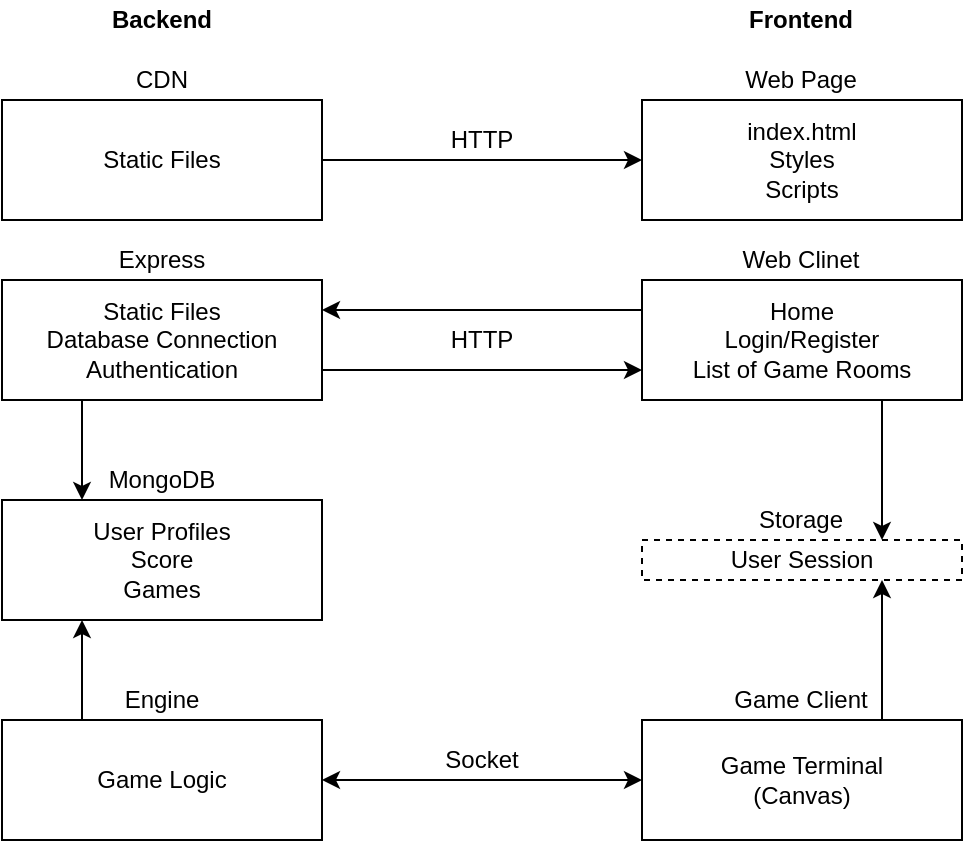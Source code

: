 <mxfile>
    <diagram id="oNBp3zUX73omRrKH5Hox" name="Page-1">
        <mxGraphModel dx="785" dy="457" grid="1" gridSize="10" guides="1" tooltips="1" connect="1" arrows="1" fold="1" page="1" pageScale="1" pageWidth="1600" pageHeight="900" math="0" shadow="0">
            <root>
                <mxCell id="0"/>
                <mxCell id="1" parent="0"/>
                <mxCell id="23" style="edgeStyle=none;html=1;exitX=0;exitY=0.25;exitDx=0;exitDy=0;entryX=1;entryY=0.25;entryDx=0;entryDy=0;" edge="1" parent="1" source="4" target="9">
                    <mxGeometry relative="1" as="geometry"/>
                </mxCell>
                <mxCell id="17" style="edgeStyle=none;html=1;exitX=0;exitY=0.5;exitDx=0;exitDy=0;entryX=1;entryY=0.5;entryDx=0;entryDy=0;startArrow=classic;startFill=1;" parent="1" source="7" target="14" edge="1">
                    <mxGeometry relative="1" as="geometry"/>
                </mxCell>
                <mxCell id="10" value="" style="endArrow=classic;html=1;exitX=1;exitY=0.75;exitDx=0;exitDy=0;entryX=0;entryY=0.75;entryDx=0;entryDy=0;" parent="1" source="9" target="4" edge="1">
                    <mxGeometry width="50" height="50" relative="1" as="geometry">
                        <mxPoint x="660" y="380" as="sourcePoint"/>
                        <mxPoint x="710" y="330" as="targetPoint"/>
                    </mxGeometry>
                </mxCell>
                <mxCell id="18" value="HTTP" style="text;html=1;strokeColor=none;fillColor=none;align=center;verticalAlign=middle;whiteSpace=wrap;rounded=0;" vertex="1" parent="1">
                    <mxGeometry x="560" y="250" width="80" height="20" as="geometry"/>
                </mxCell>
                <mxCell id="19" value="Socket" style="text;html=1;strokeColor=none;fillColor=none;align=center;verticalAlign=middle;whiteSpace=wrap;rounded=0;" vertex="1" parent="1">
                    <mxGeometry x="560" y="460" width="80" height="20" as="geometry"/>
                </mxCell>
                <mxCell id="28" style="edgeStyle=none;html=1;exitX=1;exitY=0.5;exitDx=0;exitDy=0;entryX=0;entryY=0.5;entryDx=0;entryDy=0;startArrow=none;startFill=0;endArrow=classic;endFill=1;" edge="1" parent="1" source="21" target="24">
                    <mxGeometry relative="1" as="geometry"/>
                </mxCell>
                <mxCell id="27" value="HTTP" style="text;html=1;strokeColor=none;fillColor=none;align=center;verticalAlign=middle;whiteSpace=wrap;rounded=0;" vertex="1" parent="1">
                    <mxGeometry x="560" y="150" width="80" height="20" as="geometry"/>
                </mxCell>
                <mxCell id="3" value="Frontend" style="text;html=1;strokeColor=none;fillColor=none;align=center;verticalAlign=middle;whiteSpace=wrap;rounded=0;fontStyle=1" parent="1" vertex="1">
                    <mxGeometry x="713.333" y="90" width="93.333" height="20" as="geometry"/>
                </mxCell>
                <mxCell id="35" style="edgeStyle=none;html=1;exitX=0.75;exitY=1;exitDx=0;exitDy=0;entryX=0.75;entryY=0;entryDx=0;entryDy=0;startArrow=none;startFill=0;endArrow=classic;endFill=1;" edge="1" parent="1" source="4" target="31">
                    <mxGeometry relative="1" as="geometry"/>
                </mxCell>
                <mxCell id="4" value="Home&lt;br&gt;Login/Register&lt;br&gt;List of Game Rooms" style="rounded=0;whiteSpace=wrap;html=1;" parent="1" vertex="1">
                    <mxGeometry x="680" y="230" width="160" height="60" as="geometry"/>
                </mxCell>
                <mxCell id="5" value="Web Clinet" style="text;html=1;strokeColor=none;fillColor=none;align=center;verticalAlign=middle;whiteSpace=wrap;rounded=0;" parent="1" vertex="1">
                    <mxGeometry x="713.333" y="210" width="93.333" height="20" as="geometry"/>
                </mxCell>
                <mxCell id="6" value="Game Client" style="text;html=1;strokeColor=none;fillColor=none;align=center;verticalAlign=middle;whiteSpace=wrap;rounded=0;" parent="1" vertex="1">
                    <mxGeometry x="713.333" y="430" width="93.333" height="20" as="geometry"/>
                </mxCell>
                <mxCell id="36" style="edgeStyle=none;html=1;exitX=0.75;exitY=0;exitDx=0;exitDy=0;entryX=0.75;entryY=1;entryDx=0;entryDy=0;startArrow=none;startFill=0;endArrow=classic;endFill=1;" edge="1" parent="1" source="7" target="31">
                    <mxGeometry relative="1" as="geometry"/>
                </mxCell>
                <mxCell id="7" value="Game Terminal&lt;br&gt;(Canvas)" style="rounded=0;whiteSpace=wrap;html=1;" parent="1" vertex="1">
                    <mxGeometry x="680" y="450" width="160" height="60" as="geometry"/>
                </mxCell>
                <mxCell id="24" value="index.html&lt;br&gt;Styles&lt;br&gt;Scripts" style="rounded=0;whiteSpace=wrap;html=1;" vertex="1" parent="1">
                    <mxGeometry x="680" y="140" width="160" height="60" as="geometry"/>
                </mxCell>
                <mxCell id="30" value="Web Page" style="text;html=1;strokeColor=none;fillColor=none;align=center;verticalAlign=middle;whiteSpace=wrap;rounded=0;" vertex="1" parent="1">
                    <mxGeometry x="713.333" y="120" width="93.333" height="20" as="geometry"/>
                </mxCell>
                <mxCell id="31" value="User Session" style="rounded=0;whiteSpace=wrap;html=1;dashed=1;" vertex="1" parent="1">
                    <mxGeometry x="680" y="360" width="160" height="20" as="geometry"/>
                </mxCell>
                <mxCell id="32" value="Storage" style="text;html=1;strokeColor=none;fillColor=none;align=center;verticalAlign=middle;whiteSpace=wrap;rounded=0;" vertex="1" parent="1">
                    <mxGeometry x="713.337" y="340" width="93.333" height="20" as="geometry"/>
                </mxCell>
                <mxCell id="2" value="Backend" style="text;html=1;strokeColor=none;fillColor=none;align=center;verticalAlign=middle;whiteSpace=wrap;rounded=0;fontStyle=1" parent="1" vertex="1">
                    <mxGeometry x="400" y="90" width="80" height="20" as="geometry"/>
                </mxCell>
                <mxCell id="8" value="Express" style="text;html=1;strokeColor=none;fillColor=none;align=center;verticalAlign=middle;whiteSpace=wrap;rounded=0;" parent="1" vertex="1">
                    <mxGeometry x="400" y="210" width="80" height="20" as="geometry"/>
                </mxCell>
                <mxCell id="9" value="Static Files&lt;br&gt;Database Connection&lt;br&gt;Authentication" style="rounded=0;whiteSpace=wrap;html=1;" parent="1" vertex="1">
                    <mxGeometry x="360" y="230" width="160" height="60" as="geometry"/>
                </mxCell>
                <mxCell id="11" value="User Profiles&lt;br&gt;Score&lt;br&gt;Games" style="rounded=0;whiteSpace=wrap;html=1;" parent="1" vertex="1">
                    <mxGeometry x="360" y="340" width="160" height="60" as="geometry"/>
                </mxCell>
                <mxCell id="12" value="MongoDB" style="text;html=1;strokeColor=none;fillColor=none;align=center;verticalAlign=middle;whiteSpace=wrap;rounded=0;" parent="1" vertex="1">
                    <mxGeometry x="400" y="320" width="80" height="20" as="geometry"/>
                </mxCell>
                <mxCell id="13" style="edgeStyle=none;html=1;exitX=0.25;exitY=1;exitDx=0;exitDy=0;entryX=0;entryY=1;entryDx=0;entryDy=0;" parent="1" source="9" target="12" edge="1">
                    <mxGeometry x="360" y="90" as="geometry"/>
                </mxCell>
                <mxCell id="20" style="edgeStyle=none;html=1;exitX=0.25;exitY=0;exitDx=0;exitDy=0;entryX=0.25;entryY=1;entryDx=0;entryDy=0;" edge="1" parent="1" source="14" target="11">
                    <mxGeometry x="360" y="90" as="geometry"/>
                </mxCell>
                <mxCell id="14" value="Game Logic" style="rounded=0;whiteSpace=wrap;html=1;" parent="1" vertex="1">
                    <mxGeometry x="360" y="450" width="160" height="60" as="geometry"/>
                </mxCell>
                <mxCell id="15" value="Engine" style="text;html=1;strokeColor=none;fillColor=none;align=center;verticalAlign=middle;whiteSpace=wrap;rounded=0;" parent="1" vertex="1">
                    <mxGeometry x="377.143" y="430" width="125.714" height="20" as="geometry"/>
                </mxCell>
                <mxCell id="21" value="Static Files" style="rounded=0;whiteSpace=wrap;html=1;" vertex="1" parent="1">
                    <mxGeometry x="360" y="140" width="160" height="60" as="geometry"/>
                </mxCell>
                <mxCell id="22" value="CDN" style="text;html=1;strokeColor=none;fillColor=none;align=center;verticalAlign=middle;whiteSpace=wrap;rounded=0;" vertex="1" parent="1">
                    <mxGeometry x="400" y="120" width="80" height="20" as="geometry"/>
                </mxCell>
            </root>
        </mxGraphModel>
    </diagram>
</mxfile>